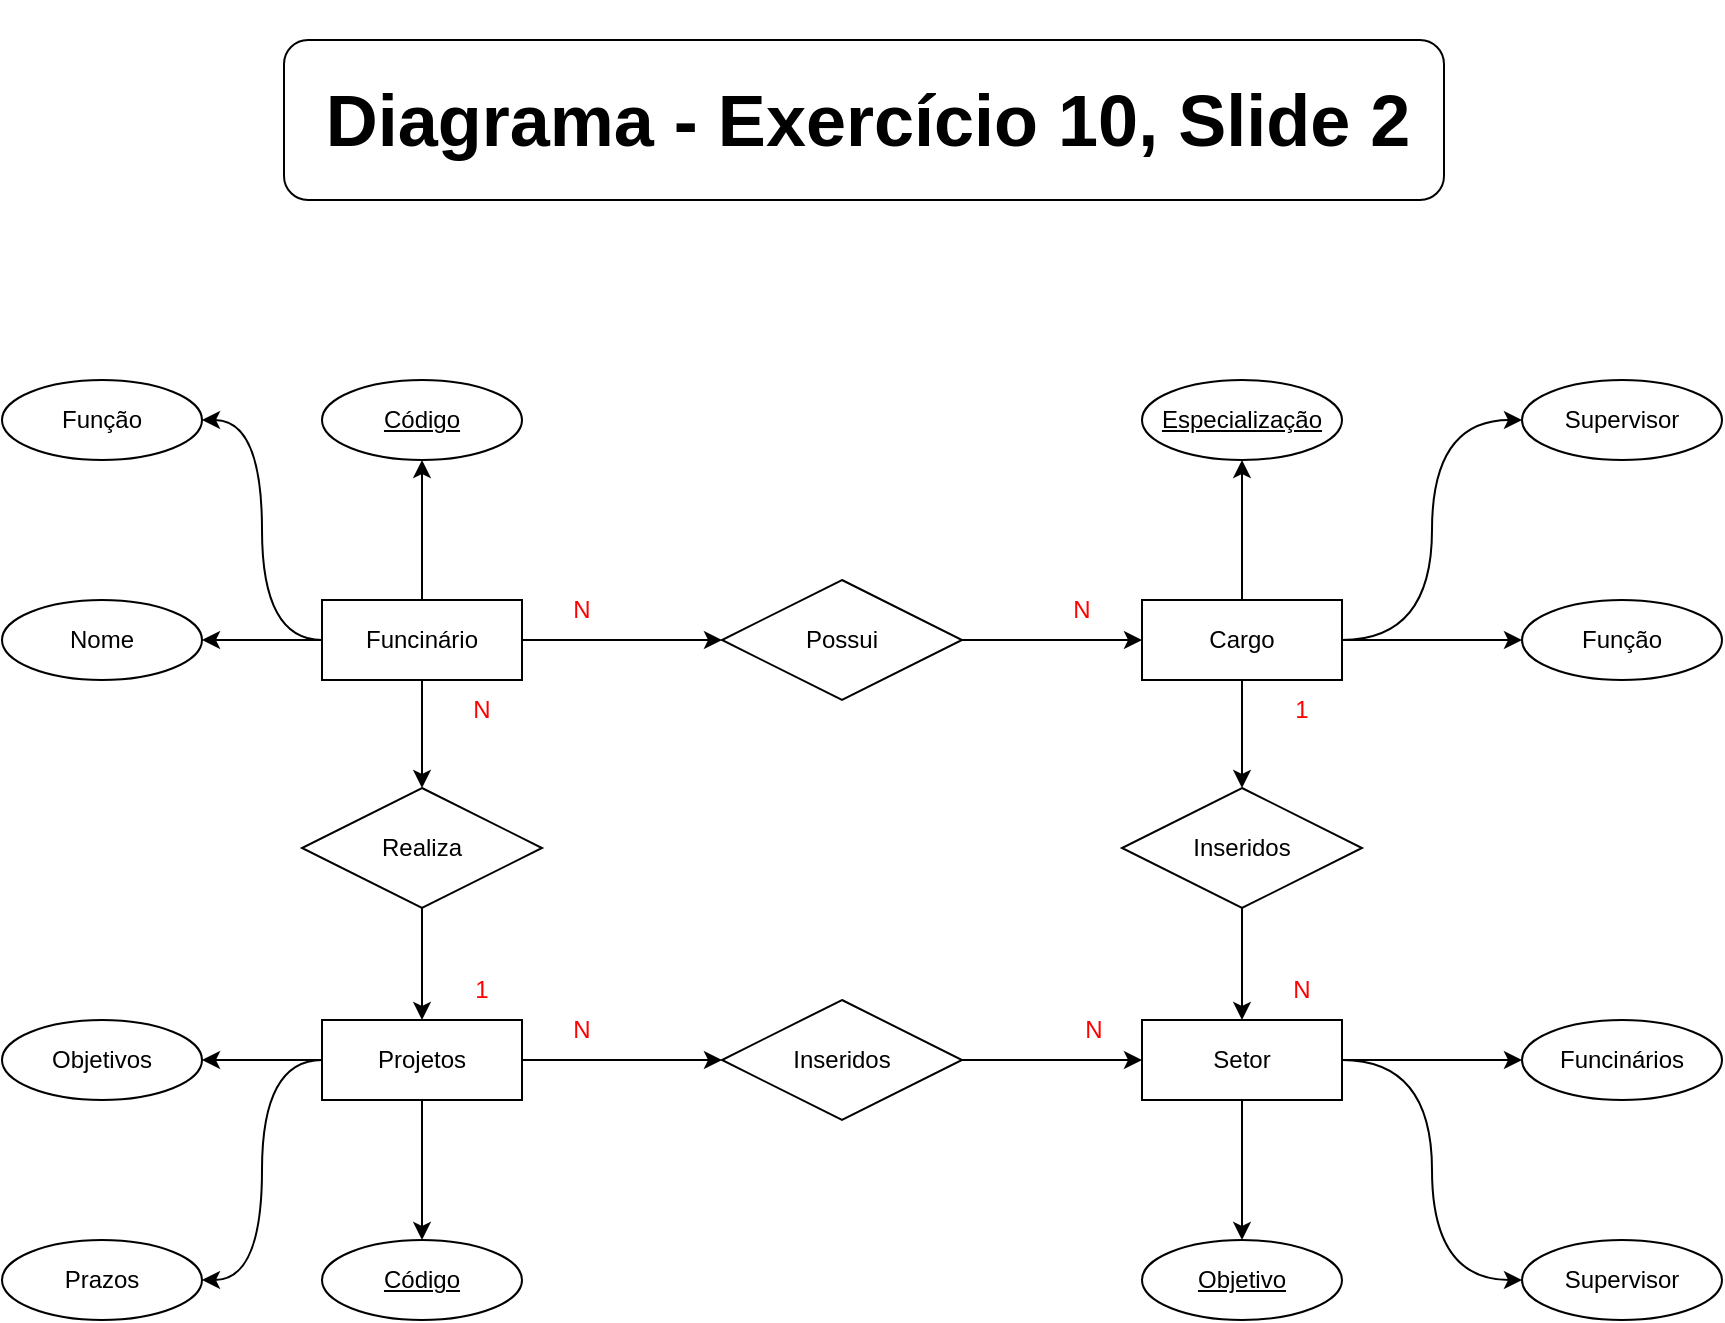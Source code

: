 <mxfile version="21.1.2" type="device">
  <diagram name="Página-1" id="ZoG0dPAeDoT2tB3Xi7SI">
    <mxGraphModel dx="1257" dy="691" grid="1" gridSize="10" guides="1" tooltips="1" connect="1" arrows="1" fold="1" page="1" pageScale="1" pageWidth="1169" pageHeight="827" math="0" shadow="0">
      <root>
        <mxCell id="0" />
        <mxCell id="1" parent="0" />
        <mxCell id="lsBv9qSbFUp0wrfclnvo-9" style="edgeStyle=orthogonalEdgeStyle;rounded=0;orthogonalLoop=1;jettySize=auto;html=1;entryX=0;entryY=0.5;entryDx=0;entryDy=0;curved=1;" parent="1" source="lsBv9qSbFUp0wrfclnvo-1" target="lsBv9qSbFUp0wrfclnvo-7" edge="1">
          <mxGeometry relative="1" as="geometry" />
        </mxCell>
        <mxCell id="lsBv9qSbFUp0wrfclnvo-11" style="edgeStyle=orthogonalEdgeStyle;rounded=0;orthogonalLoop=1;jettySize=auto;html=1;curved=1;" parent="1" source="lsBv9qSbFUp0wrfclnvo-1" target="lsBv9qSbFUp0wrfclnvo-5" edge="1">
          <mxGeometry relative="1" as="geometry" />
        </mxCell>
        <mxCell id="lsBv9qSbFUp0wrfclnvo-32" style="edgeStyle=orthogonalEdgeStyle;rounded=0;orthogonalLoop=1;jettySize=auto;html=1;entryX=1;entryY=0.5;entryDx=0;entryDy=0;curved=1;" parent="1" source="lsBv9qSbFUp0wrfclnvo-1" target="lsBv9qSbFUp0wrfclnvo-23" edge="1">
          <mxGeometry relative="1" as="geometry" />
        </mxCell>
        <mxCell id="lsBv9qSbFUp0wrfclnvo-33" style="edgeStyle=orthogonalEdgeStyle;rounded=0;orthogonalLoop=1;jettySize=auto;html=1;entryX=0.5;entryY=1;entryDx=0;entryDy=0;curved=1;" parent="1" source="lsBv9qSbFUp0wrfclnvo-1" edge="1">
          <mxGeometry relative="1" as="geometry">
            <mxPoint x="364" y="300" as="targetPoint" />
          </mxGeometry>
        </mxCell>
        <mxCell id="lsBv9qSbFUp0wrfclnvo-34" style="edgeStyle=orthogonalEdgeStyle;rounded=0;orthogonalLoop=1;jettySize=auto;html=1;entryX=1;entryY=0.5;entryDx=0;entryDy=0;curved=1;" parent="1" source="lsBv9qSbFUp0wrfclnvo-1" target="lsBv9qSbFUp0wrfclnvo-22" edge="1">
          <mxGeometry relative="1" as="geometry" />
        </mxCell>
        <mxCell id="lsBv9qSbFUp0wrfclnvo-1" value="Funcinário" style="whiteSpace=wrap;html=1;align=center;" parent="1" vertex="1">
          <mxGeometry x="314" y="370" width="100" height="40" as="geometry" />
        </mxCell>
        <mxCell id="lsBv9qSbFUp0wrfclnvo-15" style="edgeStyle=orthogonalEdgeStyle;rounded=0;orthogonalLoop=1;jettySize=auto;html=1;curved=1;" parent="1" source="lsBv9qSbFUp0wrfclnvo-2" target="lsBv9qSbFUp0wrfclnvo-8" edge="1">
          <mxGeometry relative="1" as="geometry" />
        </mxCell>
        <mxCell id="lsBv9qSbFUp0wrfclnvo-35" style="edgeStyle=orthogonalEdgeStyle;rounded=0;orthogonalLoop=1;jettySize=auto;html=1;entryX=0;entryY=0.5;entryDx=0;entryDy=0;curved=1;" parent="1" source="lsBv9qSbFUp0wrfclnvo-2" target="lsBv9qSbFUp0wrfclnvo-30" edge="1">
          <mxGeometry relative="1" as="geometry" />
        </mxCell>
        <mxCell id="lsBv9qSbFUp0wrfclnvo-37" style="edgeStyle=orthogonalEdgeStyle;rounded=0;orthogonalLoop=1;jettySize=auto;html=1;entryX=0;entryY=0.5;entryDx=0;entryDy=0;curved=1;" parent="1" source="lsBv9qSbFUp0wrfclnvo-2" target="lsBv9qSbFUp0wrfclnvo-28" edge="1">
          <mxGeometry relative="1" as="geometry" />
        </mxCell>
        <mxCell id="lsBv9qSbFUp0wrfclnvo-45" style="edgeStyle=orthogonalEdgeStyle;rounded=0;orthogonalLoop=1;jettySize=auto;html=1;" parent="1" source="lsBv9qSbFUp0wrfclnvo-2" edge="1">
          <mxGeometry relative="1" as="geometry">
            <mxPoint x="774" y="300" as="targetPoint" />
          </mxGeometry>
        </mxCell>
        <mxCell id="lsBv9qSbFUp0wrfclnvo-2" value="Cargo" style="whiteSpace=wrap;html=1;align=center;" parent="1" vertex="1">
          <mxGeometry x="724" y="370" width="100" height="40" as="geometry" />
        </mxCell>
        <mxCell id="lsBv9qSbFUp0wrfclnvo-38" style="edgeStyle=orthogonalEdgeStyle;rounded=0;orthogonalLoop=1;jettySize=auto;html=1;curved=1;" parent="1" source="lsBv9qSbFUp0wrfclnvo-3" edge="1">
          <mxGeometry relative="1" as="geometry">
            <mxPoint x="774" y="690" as="targetPoint" />
          </mxGeometry>
        </mxCell>
        <mxCell id="lsBv9qSbFUp0wrfclnvo-39" style="edgeStyle=orthogonalEdgeStyle;rounded=0;orthogonalLoop=1;jettySize=auto;html=1;curved=1;" parent="1" source="lsBv9qSbFUp0wrfclnvo-3" target="lsBv9qSbFUp0wrfclnvo-27" edge="1">
          <mxGeometry relative="1" as="geometry" />
        </mxCell>
        <mxCell id="lsBv9qSbFUp0wrfclnvo-40" style="edgeStyle=orthogonalEdgeStyle;rounded=0;orthogonalLoop=1;jettySize=auto;html=1;entryX=0;entryY=0.5;entryDx=0;entryDy=0;curved=1;" parent="1" source="lsBv9qSbFUp0wrfclnvo-3" target="lsBv9qSbFUp0wrfclnvo-31" edge="1">
          <mxGeometry relative="1" as="geometry" />
        </mxCell>
        <mxCell id="lsBv9qSbFUp0wrfclnvo-3" value="Setor" style="whiteSpace=wrap;html=1;align=center;" parent="1" vertex="1">
          <mxGeometry x="724" y="580" width="100" height="40" as="geometry" />
        </mxCell>
        <mxCell id="lsBv9qSbFUp0wrfclnvo-13" style="edgeStyle=orthogonalEdgeStyle;rounded=0;orthogonalLoop=1;jettySize=auto;html=1;entryX=0;entryY=0.5;entryDx=0;entryDy=0;curved=1;" parent="1" source="lsBv9qSbFUp0wrfclnvo-4" target="lsBv9qSbFUp0wrfclnvo-6" edge="1">
          <mxGeometry relative="1" as="geometry" />
        </mxCell>
        <mxCell id="lsBv9qSbFUp0wrfclnvo-41" style="edgeStyle=orthogonalEdgeStyle;rounded=0;orthogonalLoop=1;jettySize=auto;html=1;curved=1;" parent="1" source="lsBv9qSbFUp0wrfclnvo-4" edge="1">
          <mxGeometry relative="1" as="geometry">
            <mxPoint x="364" y="690.0" as="targetPoint" />
          </mxGeometry>
        </mxCell>
        <mxCell id="lsBv9qSbFUp0wrfclnvo-42" style="edgeStyle=orthogonalEdgeStyle;rounded=0;orthogonalLoop=1;jettySize=auto;html=1;entryX=1;entryY=0.5;entryDx=0;entryDy=0;curved=1;" parent="1" source="lsBv9qSbFUp0wrfclnvo-4" target="lsBv9qSbFUp0wrfclnvo-20" edge="1">
          <mxGeometry relative="1" as="geometry" />
        </mxCell>
        <mxCell id="lsBv9qSbFUp0wrfclnvo-44" style="edgeStyle=orthogonalEdgeStyle;rounded=0;orthogonalLoop=1;jettySize=auto;html=1;entryX=1;entryY=0.5;entryDx=0;entryDy=0;curved=1;" parent="1" source="lsBv9qSbFUp0wrfclnvo-4" target="lsBv9qSbFUp0wrfclnvo-24" edge="1">
          <mxGeometry relative="1" as="geometry" />
        </mxCell>
        <mxCell id="lsBv9qSbFUp0wrfclnvo-4" value="Projetos" style="whiteSpace=wrap;html=1;align=center;" parent="1" vertex="1">
          <mxGeometry x="314" y="580" width="100" height="40" as="geometry" />
        </mxCell>
        <mxCell id="lsBv9qSbFUp0wrfclnvo-12" style="edgeStyle=orthogonalEdgeStyle;rounded=0;orthogonalLoop=1;jettySize=auto;html=1;curved=1;" parent="1" source="lsBv9qSbFUp0wrfclnvo-5" target="lsBv9qSbFUp0wrfclnvo-4" edge="1">
          <mxGeometry relative="1" as="geometry" />
        </mxCell>
        <mxCell id="lsBv9qSbFUp0wrfclnvo-5" value="Realiza" style="shape=rhombus;perimeter=rhombusPerimeter;whiteSpace=wrap;html=1;align=center;" parent="1" vertex="1">
          <mxGeometry x="304" y="464" width="120" height="60" as="geometry" />
        </mxCell>
        <mxCell id="lsBv9qSbFUp0wrfclnvo-14" style="edgeStyle=orthogonalEdgeStyle;rounded=0;orthogonalLoop=1;jettySize=auto;html=1;exitX=1;exitY=0.5;exitDx=0;exitDy=0;curved=1;" parent="1" source="lsBv9qSbFUp0wrfclnvo-6" target="lsBv9qSbFUp0wrfclnvo-3" edge="1">
          <mxGeometry relative="1" as="geometry" />
        </mxCell>
        <mxCell id="lsBv9qSbFUp0wrfclnvo-6" value="Inseridos" style="shape=rhombus;perimeter=rhombusPerimeter;whiteSpace=wrap;html=1;align=center;" parent="1" vertex="1">
          <mxGeometry x="514" y="570" width="120" height="60" as="geometry" />
        </mxCell>
        <mxCell id="lsBv9qSbFUp0wrfclnvo-10" style="edgeStyle=orthogonalEdgeStyle;rounded=0;orthogonalLoop=1;jettySize=auto;html=1;curved=1;" parent="1" source="lsBv9qSbFUp0wrfclnvo-7" target="lsBv9qSbFUp0wrfclnvo-2" edge="1">
          <mxGeometry relative="1" as="geometry" />
        </mxCell>
        <mxCell id="lsBv9qSbFUp0wrfclnvo-7" value="Possui" style="shape=rhombus;perimeter=rhombusPerimeter;whiteSpace=wrap;html=1;align=center;" parent="1" vertex="1">
          <mxGeometry x="514" y="360" width="120" height="60" as="geometry" />
        </mxCell>
        <mxCell id="lsBv9qSbFUp0wrfclnvo-18" style="edgeStyle=orthogonalEdgeStyle;rounded=0;orthogonalLoop=1;jettySize=auto;html=1;curved=1;" parent="1" source="lsBv9qSbFUp0wrfclnvo-8" target="lsBv9qSbFUp0wrfclnvo-3" edge="1">
          <mxGeometry relative="1" as="geometry" />
        </mxCell>
        <mxCell id="lsBv9qSbFUp0wrfclnvo-8" value="Inseridos" style="shape=rhombus;perimeter=rhombusPerimeter;whiteSpace=wrap;html=1;align=center;" parent="1" vertex="1">
          <mxGeometry x="714" y="464" width="120" height="60" as="geometry" />
        </mxCell>
        <mxCell id="lsBv9qSbFUp0wrfclnvo-20" value="Objetivos" style="ellipse;whiteSpace=wrap;html=1;align=center;" parent="1" vertex="1">
          <mxGeometry x="154" y="580" width="100" height="40" as="geometry" />
        </mxCell>
        <mxCell id="lsBv9qSbFUp0wrfclnvo-22" value="Função" style="ellipse;whiteSpace=wrap;html=1;align=center;" parent="1" vertex="1">
          <mxGeometry x="154" y="260" width="100" height="40" as="geometry" />
        </mxCell>
        <mxCell id="lsBv9qSbFUp0wrfclnvo-23" value="Nome" style="ellipse;whiteSpace=wrap;html=1;align=center;" parent="1" vertex="1">
          <mxGeometry x="154" y="370" width="100" height="40" as="geometry" />
        </mxCell>
        <mxCell id="lsBv9qSbFUp0wrfclnvo-24" value="Prazos" style="ellipse;whiteSpace=wrap;html=1;align=center;" parent="1" vertex="1">
          <mxGeometry x="154" y="690" width="100" height="40" as="geometry" />
        </mxCell>
        <mxCell id="lsBv9qSbFUp0wrfclnvo-27" value="Funcinários" style="ellipse;whiteSpace=wrap;html=1;align=center;" parent="1" vertex="1">
          <mxGeometry x="914" y="580" width="100" height="40" as="geometry" />
        </mxCell>
        <mxCell id="lsBv9qSbFUp0wrfclnvo-28" value="Supervisor" style="ellipse;whiteSpace=wrap;html=1;align=center;" parent="1" vertex="1">
          <mxGeometry x="914" y="260" width="100" height="40" as="geometry" />
        </mxCell>
        <mxCell id="lsBv9qSbFUp0wrfclnvo-30" value="Função" style="ellipse;whiteSpace=wrap;html=1;align=center;" parent="1" vertex="1">
          <mxGeometry x="914" y="370" width="100" height="40" as="geometry" />
        </mxCell>
        <mxCell id="lsBv9qSbFUp0wrfclnvo-31" value="Supervisor" style="ellipse;whiteSpace=wrap;html=1;align=center;" parent="1" vertex="1">
          <mxGeometry x="914" y="690" width="100" height="40" as="geometry" />
        </mxCell>
        <mxCell id="lsBv9qSbFUp0wrfclnvo-47" value="Código" style="ellipse;whiteSpace=wrap;html=1;align=center;fontStyle=4;" parent="1" vertex="1">
          <mxGeometry x="314" y="690" width="100" height="40" as="geometry" />
        </mxCell>
        <mxCell id="lsBv9qSbFUp0wrfclnvo-48" value="Código" style="ellipse;whiteSpace=wrap;html=1;align=center;fontStyle=4;" parent="1" vertex="1">
          <mxGeometry x="314" y="260" width="100" height="40" as="geometry" />
        </mxCell>
        <mxCell id="lsBv9qSbFUp0wrfclnvo-50" value="Especialização" style="ellipse;whiteSpace=wrap;html=1;align=center;fontStyle=4;" parent="1" vertex="1">
          <mxGeometry x="724" y="260" width="100" height="40" as="geometry" />
        </mxCell>
        <mxCell id="lsBv9qSbFUp0wrfclnvo-51" value="Objetivo" style="ellipse;whiteSpace=wrap;html=1;align=center;fontStyle=4;" parent="1" vertex="1">
          <mxGeometry x="724" y="690" width="100" height="40" as="geometry" />
        </mxCell>
        <mxCell id="vw91ucRUhrXbYuGoWLOm-1" value="&lt;font color=&quot;#ff0000&quot;&gt;N&lt;/font&gt;" style="text;html=1;strokeColor=none;fillColor=none;align=center;verticalAlign=middle;whiteSpace=wrap;rounded=0;" vertex="1" parent="1">
          <mxGeometry x="414" y="360" width="60" height="30" as="geometry" />
        </mxCell>
        <mxCell id="vw91ucRUhrXbYuGoWLOm-2" value="&lt;font color=&quot;#ff0000&quot;&gt;N&lt;/font&gt;" style="text;html=1;strokeColor=none;fillColor=none;align=center;verticalAlign=middle;whiteSpace=wrap;rounded=0;" vertex="1" parent="1">
          <mxGeometry x="664" y="360" width="60" height="30" as="geometry" />
        </mxCell>
        <mxCell id="vw91ucRUhrXbYuGoWLOm-3" value="&lt;font color=&quot;#ff0000&quot;&gt;N&lt;/font&gt;" style="text;html=1;strokeColor=none;fillColor=none;align=center;verticalAlign=middle;whiteSpace=wrap;rounded=0;" vertex="1" parent="1">
          <mxGeometry x="364" y="410" width="60" height="30" as="geometry" />
        </mxCell>
        <mxCell id="vw91ucRUhrXbYuGoWLOm-4" value="&lt;font color=&quot;#ff0000&quot;&gt;N&lt;/font&gt;" style="text;html=1;strokeColor=none;fillColor=none;align=center;verticalAlign=middle;whiteSpace=wrap;rounded=0;" vertex="1" parent="1">
          <mxGeometry x="414" y="570" width="60" height="30" as="geometry" />
        </mxCell>
        <mxCell id="vw91ucRUhrXbYuGoWLOm-5" value="&lt;font color=&quot;#ff0000&quot;&gt;1&lt;/font&gt;" style="text;html=1;strokeColor=none;fillColor=none;align=center;verticalAlign=middle;whiteSpace=wrap;rounded=0;" vertex="1" parent="1">
          <mxGeometry x="364" y="550" width="60" height="30" as="geometry" />
        </mxCell>
        <mxCell id="vw91ucRUhrXbYuGoWLOm-6" value="&lt;font color=&quot;#ff0000&quot;&gt;N&lt;/font&gt;" style="text;html=1;strokeColor=none;fillColor=none;align=center;verticalAlign=middle;whiteSpace=wrap;rounded=0;" vertex="1" parent="1">
          <mxGeometry x="670" y="570" width="60" height="30" as="geometry" />
        </mxCell>
        <mxCell id="vw91ucRUhrXbYuGoWLOm-7" value="&lt;font color=&quot;#ff0000&quot;&gt;1&lt;/font&gt;" style="text;html=1;strokeColor=none;fillColor=none;align=center;verticalAlign=middle;whiteSpace=wrap;rounded=0;" vertex="1" parent="1">
          <mxGeometry x="774" y="410" width="60" height="30" as="geometry" />
        </mxCell>
        <mxCell id="vw91ucRUhrXbYuGoWLOm-8" value="&lt;font color=&quot;#ff0000&quot;&gt;N&lt;/font&gt;" style="text;html=1;strokeColor=none;fillColor=none;align=center;verticalAlign=middle;whiteSpace=wrap;rounded=0;" vertex="1" parent="1">
          <mxGeometry x="774" y="550" width="60" height="30" as="geometry" />
        </mxCell>
        <mxCell id="vw91ucRUhrXbYuGoWLOm-9" value="" style="rounded=1;whiteSpace=wrap;html=1;fontSize=36;" vertex="1" parent="1">
          <mxGeometry x="295" y="90" width="580" height="80" as="geometry" />
        </mxCell>
        <mxCell id="vw91ucRUhrXbYuGoWLOm-10" value="&lt;span style=&quot;font-size: 36px;&quot;&gt;&lt;b&gt;Diagrama - Exercício 10, Slide 2&lt;/b&gt;&lt;/span&gt;" style="text;html=1;strokeColor=none;fillColor=none;align=center;verticalAlign=middle;whiteSpace=wrap;rounded=0;" vertex="1" parent="1">
          <mxGeometry x="299" y="70" width="576" height="120" as="geometry" />
        </mxCell>
      </root>
    </mxGraphModel>
  </diagram>
</mxfile>
